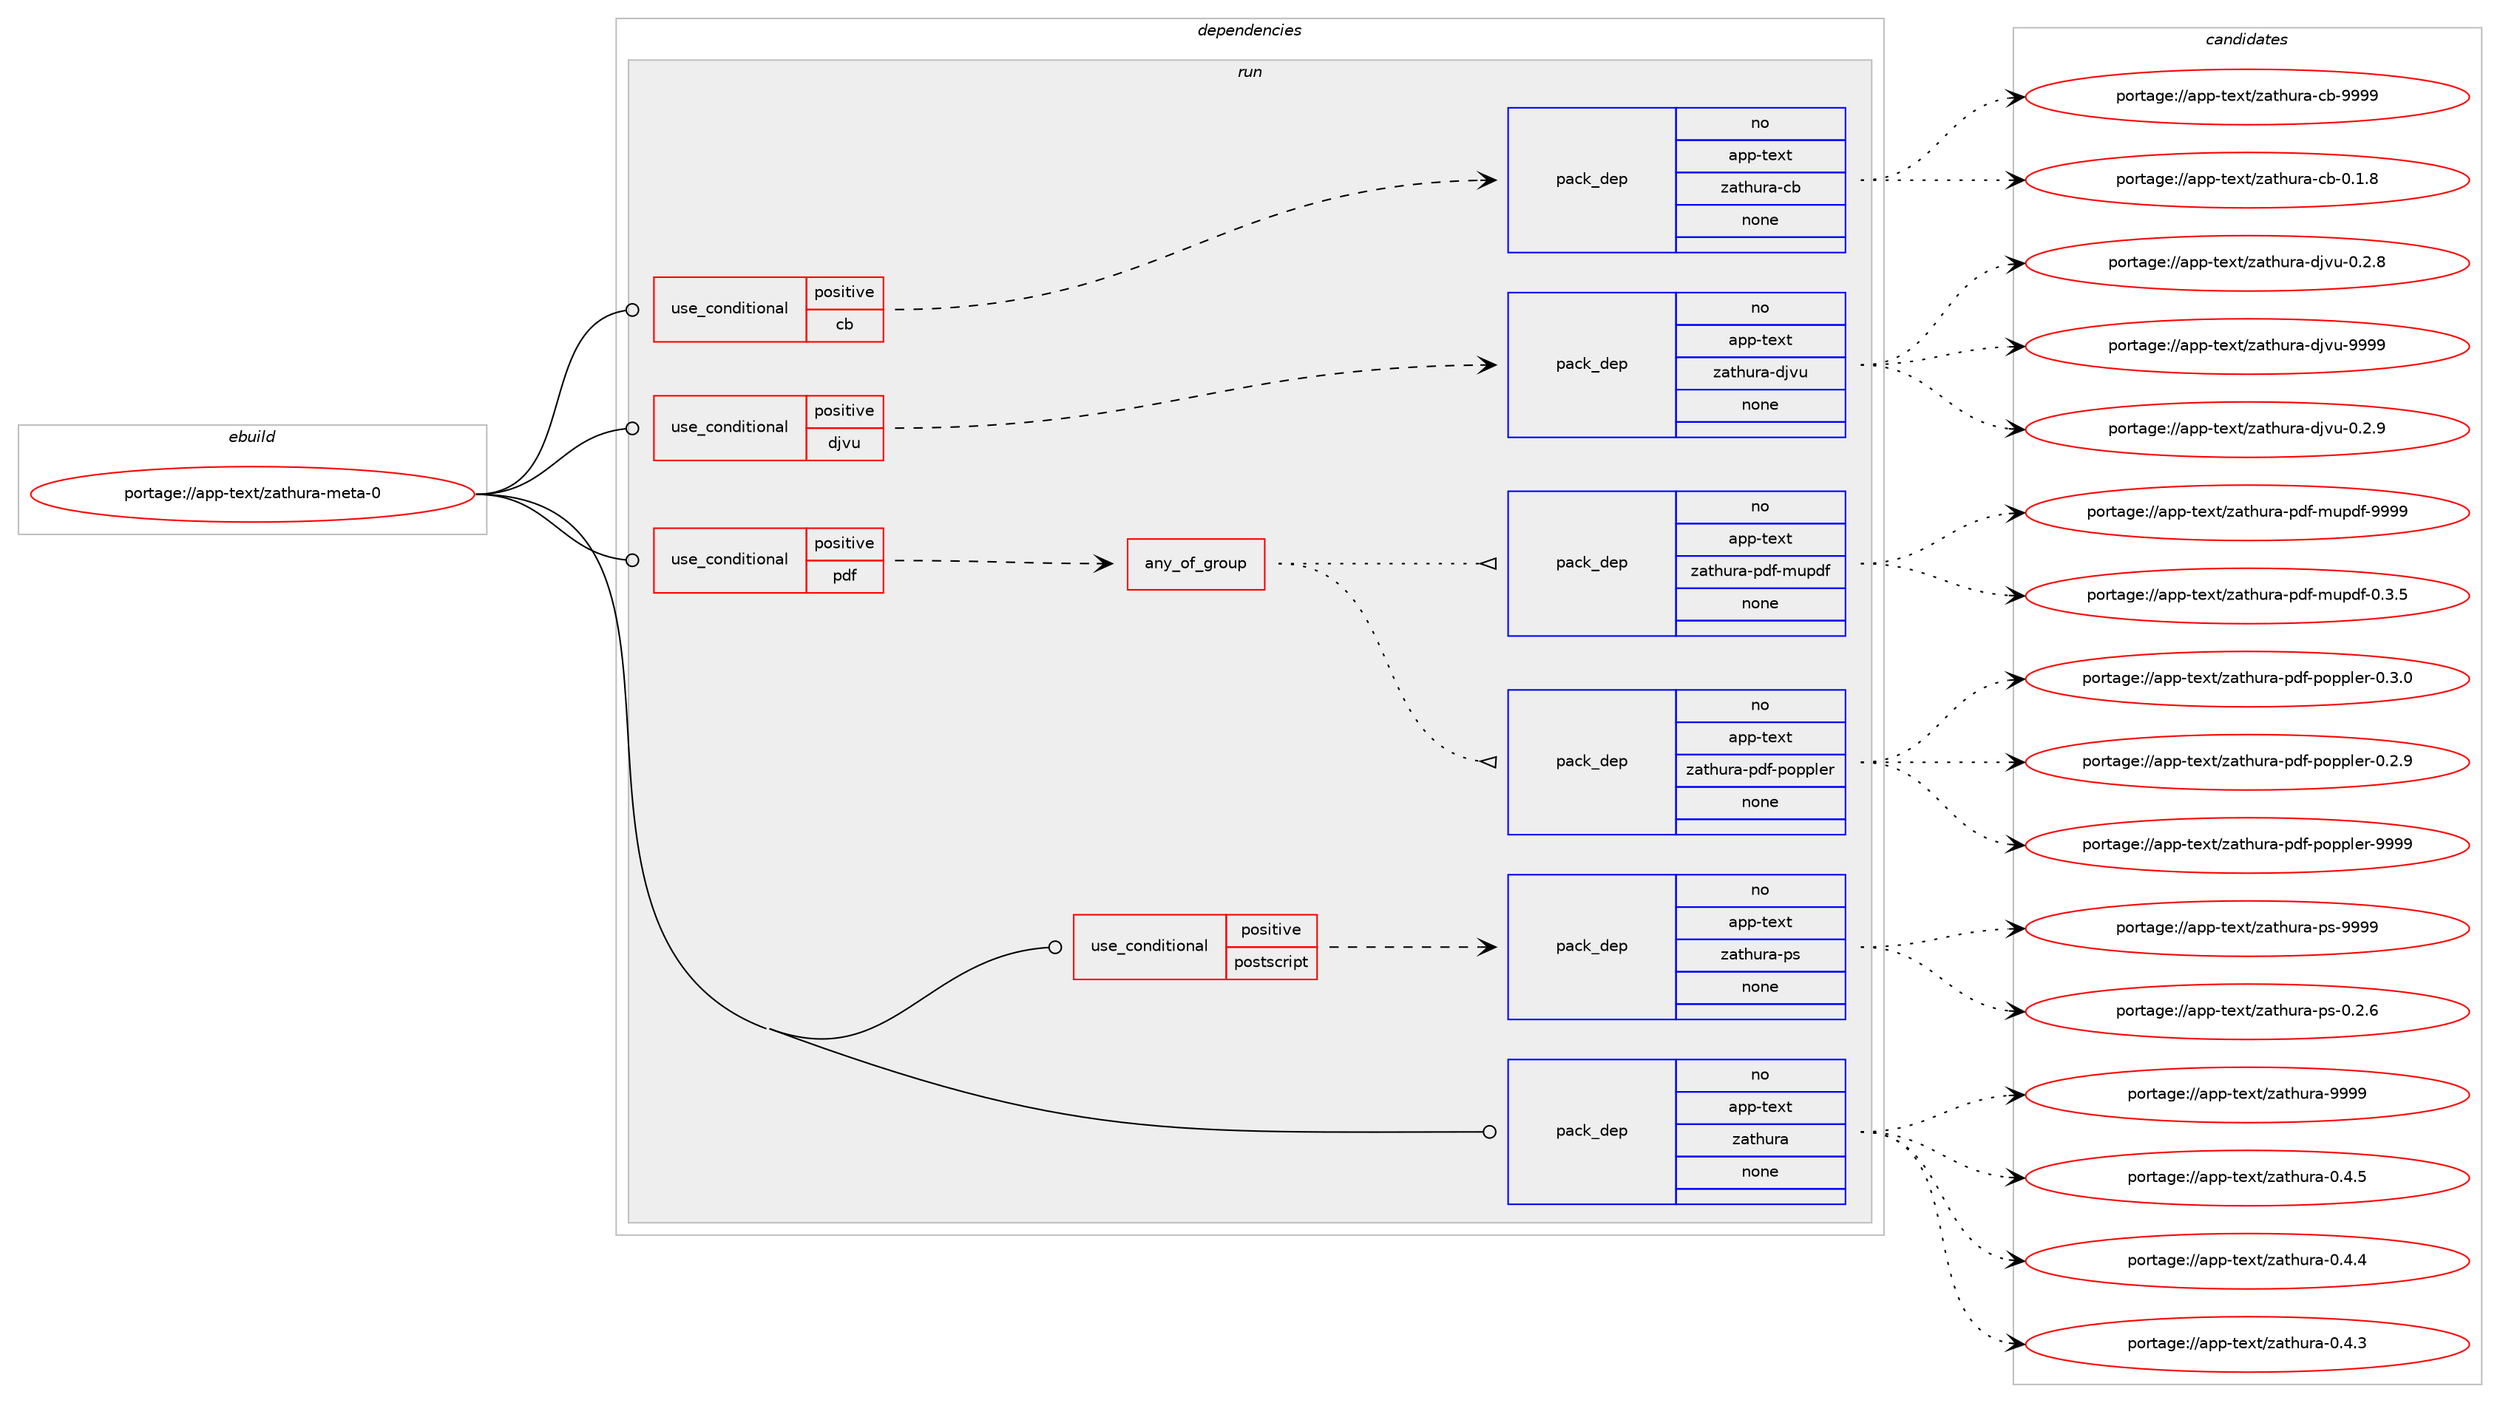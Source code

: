 digraph prolog {

# *************
# Graph options
# *************

newrank=true;
concentrate=true;
compound=true;
graph [rankdir=LR,fontname=Helvetica,fontsize=10,ranksep=1.5];#, ranksep=2.5, nodesep=0.2];
edge  [arrowhead=vee];
node  [fontname=Helvetica,fontsize=10];

# **********
# The ebuild
# **********

subgraph cluster_leftcol {
color=gray;
rank=same;
label=<<i>ebuild</i>>;
id [label="portage://app-text/zathura-meta-0", color=red, width=4, href="../app-text/zathura-meta-0.svg"];
}

# ****************
# The dependencies
# ****************

subgraph cluster_midcol {
color=gray;
label=<<i>dependencies</i>>;
subgraph cluster_compile {
fillcolor="#eeeeee";
style=filled;
label=<<i>compile</i>>;
}
subgraph cluster_compileandrun {
fillcolor="#eeeeee";
style=filled;
label=<<i>compile and run</i>>;
}
subgraph cluster_run {
fillcolor="#eeeeee";
style=filled;
label=<<i>run</i>>;
subgraph cond139189 {
dependency590673 [label=<<TABLE BORDER="0" CELLBORDER="1" CELLSPACING="0" CELLPADDING="4"><TR><TD ROWSPAN="3" CELLPADDING="10">use_conditional</TD></TR><TR><TD>positive</TD></TR><TR><TD>cb</TD></TR></TABLE>>, shape=none, color=red];
subgraph pack443616 {
dependency590674 [label=<<TABLE BORDER="0" CELLBORDER="1" CELLSPACING="0" CELLPADDING="4" WIDTH="220"><TR><TD ROWSPAN="6" CELLPADDING="30">pack_dep</TD></TR><TR><TD WIDTH="110">no</TD></TR><TR><TD>app-text</TD></TR><TR><TD>zathura-cb</TD></TR><TR><TD>none</TD></TR><TR><TD></TD></TR></TABLE>>, shape=none, color=blue];
}
dependency590673:e -> dependency590674:w [weight=20,style="dashed",arrowhead="vee"];
}
id:e -> dependency590673:w [weight=20,style="solid",arrowhead="odot"];
subgraph cond139190 {
dependency590675 [label=<<TABLE BORDER="0" CELLBORDER="1" CELLSPACING="0" CELLPADDING="4"><TR><TD ROWSPAN="3" CELLPADDING="10">use_conditional</TD></TR><TR><TD>positive</TD></TR><TR><TD>djvu</TD></TR></TABLE>>, shape=none, color=red];
subgraph pack443617 {
dependency590676 [label=<<TABLE BORDER="0" CELLBORDER="1" CELLSPACING="0" CELLPADDING="4" WIDTH="220"><TR><TD ROWSPAN="6" CELLPADDING="30">pack_dep</TD></TR><TR><TD WIDTH="110">no</TD></TR><TR><TD>app-text</TD></TR><TR><TD>zathura-djvu</TD></TR><TR><TD>none</TD></TR><TR><TD></TD></TR></TABLE>>, shape=none, color=blue];
}
dependency590675:e -> dependency590676:w [weight=20,style="dashed",arrowhead="vee"];
}
id:e -> dependency590675:w [weight=20,style="solid",arrowhead="odot"];
subgraph cond139191 {
dependency590677 [label=<<TABLE BORDER="0" CELLBORDER="1" CELLSPACING="0" CELLPADDING="4"><TR><TD ROWSPAN="3" CELLPADDING="10">use_conditional</TD></TR><TR><TD>positive</TD></TR><TR><TD>pdf</TD></TR></TABLE>>, shape=none, color=red];
subgraph any7606 {
dependency590678 [label=<<TABLE BORDER="0" CELLBORDER="1" CELLSPACING="0" CELLPADDING="4"><TR><TD CELLPADDING="10">any_of_group</TD></TR></TABLE>>, shape=none, color=red];subgraph pack443618 {
dependency590679 [label=<<TABLE BORDER="0" CELLBORDER="1" CELLSPACING="0" CELLPADDING="4" WIDTH="220"><TR><TD ROWSPAN="6" CELLPADDING="30">pack_dep</TD></TR><TR><TD WIDTH="110">no</TD></TR><TR><TD>app-text</TD></TR><TR><TD>zathura-pdf-poppler</TD></TR><TR><TD>none</TD></TR><TR><TD></TD></TR></TABLE>>, shape=none, color=blue];
}
dependency590678:e -> dependency590679:w [weight=20,style="dotted",arrowhead="oinv"];
subgraph pack443619 {
dependency590680 [label=<<TABLE BORDER="0" CELLBORDER="1" CELLSPACING="0" CELLPADDING="4" WIDTH="220"><TR><TD ROWSPAN="6" CELLPADDING="30">pack_dep</TD></TR><TR><TD WIDTH="110">no</TD></TR><TR><TD>app-text</TD></TR><TR><TD>zathura-pdf-mupdf</TD></TR><TR><TD>none</TD></TR><TR><TD></TD></TR></TABLE>>, shape=none, color=blue];
}
dependency590678:e -> dependency590680:w [weight=20,style="dotted",arrowhead="oinv"];
}
dependency590677:e -> dependency590678:w [weight=20,style="dashed",arrowhead="vee"];
}
id:e -> dependency590677:w [weight=20,style="solid",arrowhead="odot"];
subgraph cond139192 {
dependency590681 [label=<<TABLE BORDER="0" CELLBORDER="1" CELLSPACING="0" CELLPADDING="4"><TR><TD ROWSPAN="3" CELLPADDING="10">use_conditional</TD></TR><TR><TD>positive</TD></TR><TR><TD>postscript</TD></TR></TABLE>>, shape=none, color=red];
subgraph pack443620 {
dependency590682 [label=<<TABLE BORDER="0" CELLBORDER="1" CELLSPACING="0" CELLPADDING="4" WIDTH="220"><TR><TD ROWSPAN="6" CELLPADDING="30">pack_dep</TD></TR><TR><TD WIDTH="110">no</TD></TR><TR><TD>app-text</TD></TR><TR><TD>zathura-ps</TD></TR><TR><TD>none</TD></TR><TR><TD></TD></TR></TABLE>>, shape=none, color=blue];
}
dependency590681:e -> dependency590682:w [weight=20,style="dashed",arrowhead="vee"];
}
id:e -> dependency590681:w [weight=20,style="solid",arrowhead="odot"];
subgraph pack443621 {
dependency590683 [label=<<TABLE BORDER="0" CELLBORDER="1" CELLSPACING="0" CELLPADDING="4" WIDTH="220"><TR><TD ROWSPAN="6" CELLPADDING="30">pack_dep</TD></TR><TR><TD WIDTH="110">no</TD></TR><TR><TD>app-text</TD></TR><TR><TD>zathura</TD></TR><TR><TD>none</TD></TR><TR><TD></TD></TR></TABLE>>, shape=none, color=blue];
}
id:e -> dependency590683:w [weight=20,style="solid",arrowhead="odot"];
}
}

# **************
# The candidates
# **************

subgraph cluster_choices {
rank=same;
color=gray;
label=<<i>candidates</i>>;

subgraph choice443616 {
color=black;
nodesep=1;
choice97112112451161011201164712297116104117114974599984557575757 [label="portage://app-text/zathura-cb-9999", color=red, width=4,href="../app-text/zathura-cb-9999.svg"];
choice9711211245116101120116471229711610411711497459998454846494656 [label="portage://app-text/zathura-cb-0.1.8", color=red, width=4,href="../app-text/zathura-cb-0.1.8.svg"];
dependency590674:e -> choice97112112451161011201164712297116104117114974599984557575757:w [style=dotted,weight="100"];
dependency590674:e -> choice9711211245116101120116471229711610411711497459998454846494656:w [style=dotted,weight="100"];
}
subgraph choice443617 {
color=black;
nodesep=1;
choice9711211245116101120116471229711610411711497451001061181174557575757 [label="portage://app-text/zathura-djvu-9999", color=red, width=4,href="../app-text/zathura-djvu-9999.svg"];
choice971121124511610112011647122971161041171149745100106118117454846504657 [label="portage://app-text/zathura-djvu-0.2.9", color=red, width=4,href="../app-text/zathura-djvu-0.2.9.svg"];
choice971121124511610112011647122971161041171149745100106118117454846504656 [label="portage://app-text/zathura-djvu-0.2.8", color=red, width=4,href="../app-text/zathura-djvu-0.2.8.svg"];
dependency590676:e -> choice9711211245116101120116471229711610411711497451001061181174557575757:w [style=dotted,weight="100"];
dependency590676:e -> choice971121124511610112011647122971161041171149745100106118117454846504657:w [style=dotted,weight="100"];
dependency590676:e -> choice971121124511610112011647122971161041171149745100106118117454846504656:w [style=dotted,weight="100"];
}
subgraph choice443618 {
color=black;
nodesep=1;
choice971121124511610112011647122971161041171149745112100102451121111121121081011144557575757 [label="portage://app-text/zathura-pdf-poppler-9999", color=red, width=4,href="../app-text/zathura-pdf-poppler-9999.svg"];
choice97112112451161011201164712297116104117114974511210010245112111112112108101114454846514648 [label="portage://app-text/zathura-pdf-poppler-0.3.0", color=red, width=4,href="../app-text/zathura-pdf-poppler-0.3.0.svg"];
choice97112112451161011201164712297116104117114974511210010245112111112112108101114454846504657 [label="portage://app-text/zathura-pdf-poppler-0.2.9", color=red, width=4,href="../app-text/zathura-pdf-poppler-0.2.9.svg"];
dependency590679:e -> choice971121124511610112011647122971161041171149745112100102451121111121121081011144557575757:w [style=dotted,weight="100"];
dependency590679:e -> choice97112112451161011201164712297116104117114974511210010245112111112112108101114454846514648:w [style=dotted,weight="100"];
dependency590679:e -> choice97112112451161011201164712297116104117114974511210010245112111112112108101114454846504657:w [style=dotted,weight="100"];
}
subgraph choice443619 {
color=black;
nodesep=1;
choice971121124511610112011647122971161041171149745112100102451091171121001024557575757 [label="portage://app-text/zathura-pdf-mupdf-9999", color=red, width=4,href="../app-text/zathura-pdf-mupdf-9999.svg"];
choice97112112451161011201164712297116104117114974511210010245109117112100102454846514653 [label="portage://app-text/zathura-pdf-mupdf-0.3.5", color=red, width=4,href="../app-text/zathura-pdf-mupdf-0.3.5.svg"];
dependency590680:e -> choice971121124511610112011647122971161041171149745112100102451091171121001024557575757:w [style=dotted,weight="100"];
dependency590680:e -> choice97112112451161011201164712297116104117114974511210010245109117112100102454846514653:w [style=dotted,weight="100"];
}
subgraph choice443620 {
color=black;
nodesep=1;
choice9711211245116101120116471229711610411711497451121154557575757 [label="portage://app-text/zathura-ps-9999", color=red, width=4,href="../app-text/zathura-ps-9999.svg"];
choice971121124511610112011647122971161041171149745112115454846504654 [label="portage://app-text/zathura-ps-0.2.6", color=red, width=4,href="../app-text/zathura-ps-0.2.6.svg"];
dependency590682:e -> choice9711211245116101120116471229711610411711497451121154557575757:w [style=dotted,weight="100"];
dependency590682:e -> choice971121124511610112011647122971161041171149745112115454846504654:w [style=dotted,weight="100"];
}
subgraph choice443621 {
color=black;
nodesep=1;
choice97112112451161011201164712297116104117114974557575757 [label="portage://app-text/zathura-9999", color=red, width=4,href="../app-text/zathura-9999.svg"];
choice9711211245116101120116471229711610411711497454846524653 [label="portage://app-text/zathura-0.4.5", color=red, width=4,href="../app-text/zathura-0.4.5.svg"];
choice9711211245116101120116471229711610411711497454846524652 [label="portage://app-text/zathura-0.4.4", color=red, width=4,href="../app-text/zathura-0.4.4.svg"];
choice9711211245116101120116471229711610411711497454846524651 [label="portage://app-text/zathura-0.4.3", color=red, width=4,href="../app-text/zathura-0.4.3.svg"];
dependency590683:e -> choice97112112451161011201164712297116104117114974557575757:w [style=dotted,weight="100"];
dependency590683:e -> choice9711211245116101120116471229711610411711497454846524653:w [style=dotted,weight="100"];
dependency590683:e -> choice9711211245116101120116471229711610411711497454846524652:w [style=dotted,weight="100"];
dependency590683:e -> choice9711211245116101120116471229711610411711497454846524651:w [style=dotted,weight="100"];
}
}

}
